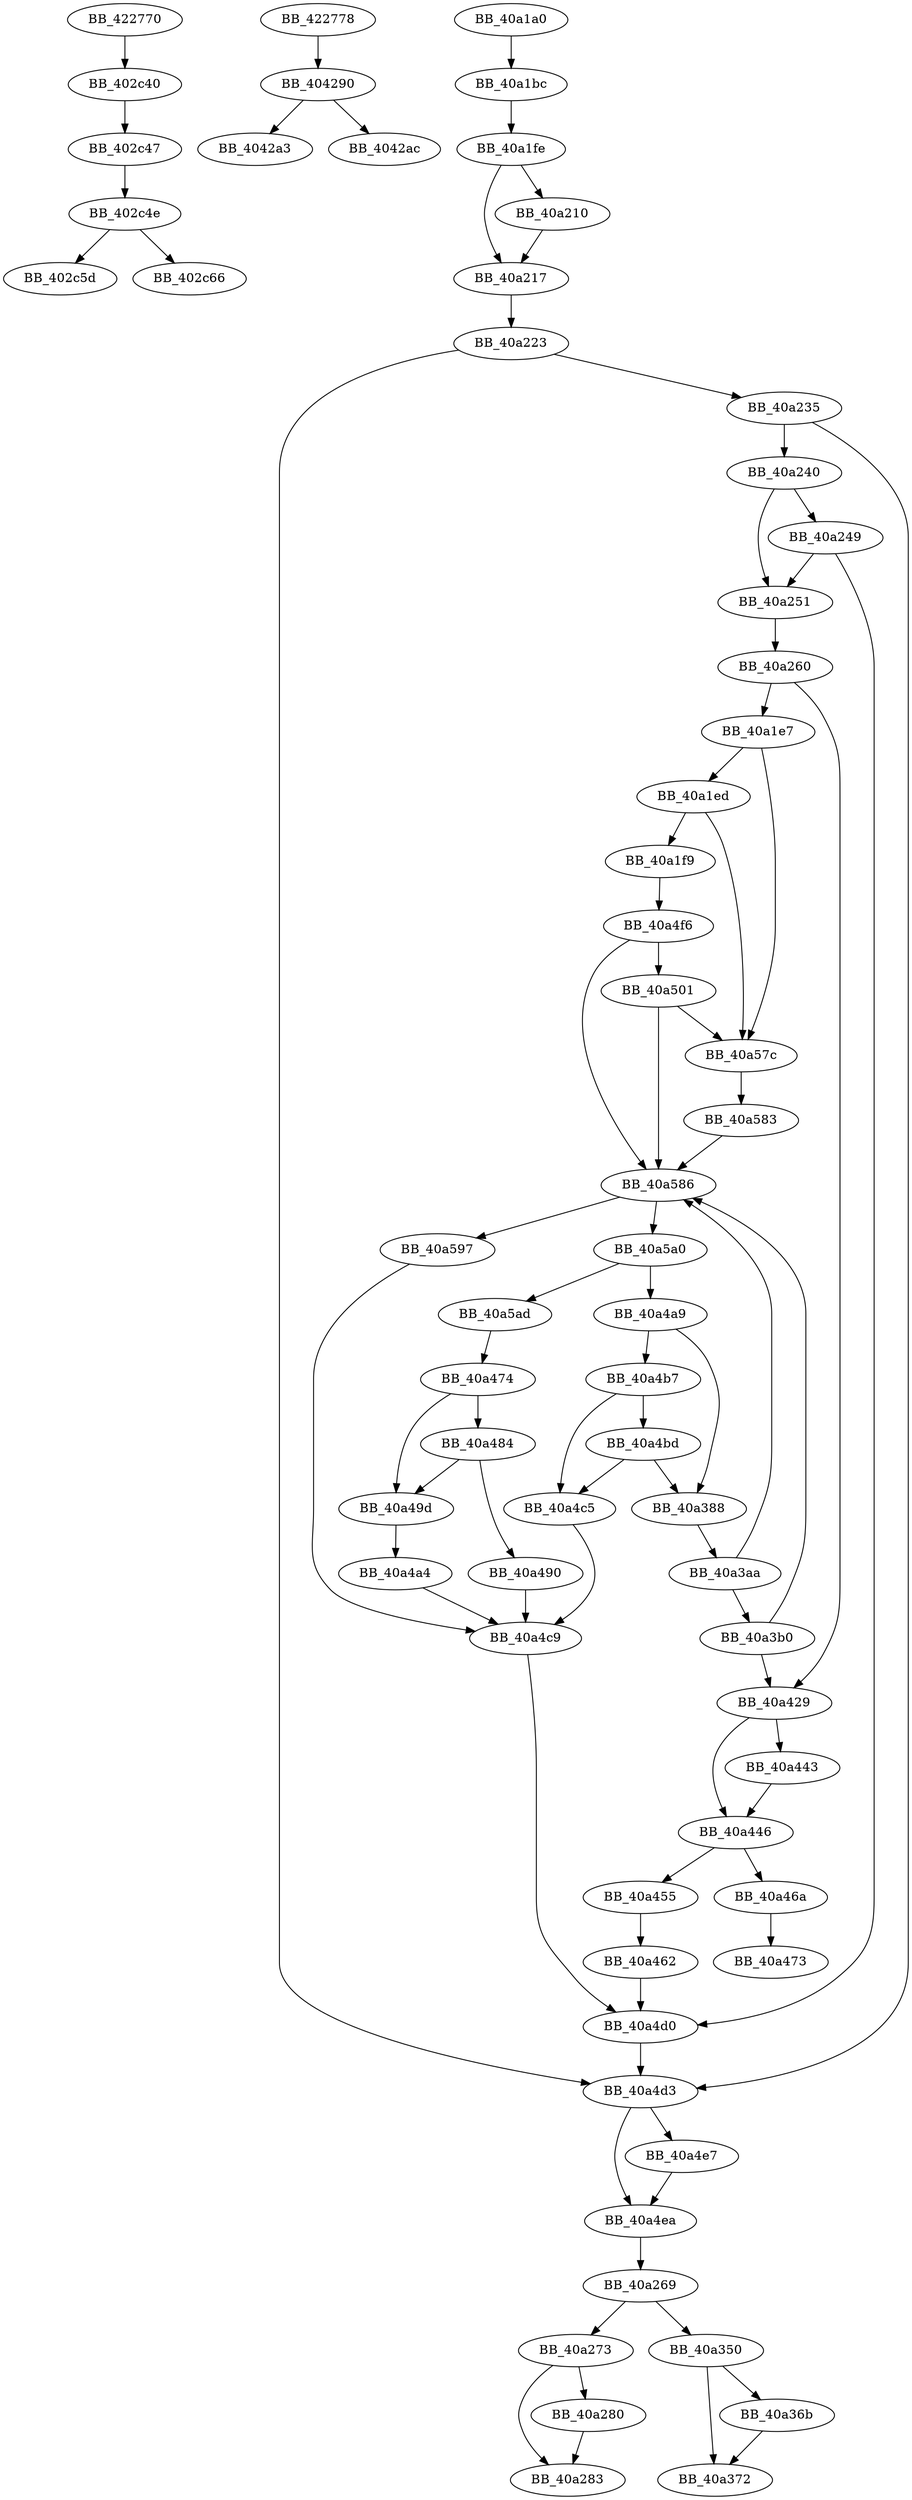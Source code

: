 DiGraph sub_40A1A0{
BB_402c40->BB_402c47
BB_402c47->BB_402c4e
BB_402c4e->BB_402c5d
BB_402c4e->BB_402c66
BB_404290->BB_4042a3
BB_404290->BB_4042ac
BB_40a1a0->BB_40a1bc
BB_40a1bc->BB_40a1fe
BB_40a1e7->BB_40a1ed
BB_40a1e7->BB_40a57c
BB_40a1ed->BB_40a1f9
BB_40a1ed->BB_40a57c
BB_40a1f9->BB_40a4f6
BB_40a1fe->BB_40a210
BB_40a1fe->BB_40a217
BB_40a210->BB_40a217
BB_40a217->BB_40a223
BB_40a223->BB_40a235
BB_40a223->BB_40a4d3
BB_40a235->BB_40a240
BB_40a235->BB_40a4d3
BB_40a240->BB_40a249
BB_40a240->BB_40a251
BB_40a249->BB_40a251
BB_40a249->BB_40a4d0
BB_40a251->BB_40a260
BB_40a260->BB_40a1e7
BB_40a260->BB_40a429
BB_40a269->BB_40a273
BB_40a269->BB_40a350
BB_40a273->BB_40a280
BB_40a273->BB_40a283
BB_40a280->BB_40a283
BB_40a350->BB_40a36b
BB_40a350->BB_40a372
BB_40a36b->BB_40a372
BB_40a388->BB_40a3aa
BB_40a3aa->BB_40a3b0
BB_40a3aa->BB_40a586
BB_40a3b0->BB_40a429
BB_40a3b0->BB_40a586
BB_40a429->BB_40a443
BB_40a429->BB_40a446
BB_40a443->BB_40a446
BB_40a446->BB_40a455
BB_40a446->BB_40a46a
BB_40a455->BB_40a462
BB_40a462->BB_40a4d0
BB_40a46a->BB_40a473
BB_40a474->BB_40a484
BB_40a474->BB_40a49d
BB_40a484->BB_40a490
BB_40a484->BB_40a49d
BB_40a490->BB_40a4c9
BB_40a49d->BB_40a4a4
BB_40a4a4->BB_40a4c9
BB_40a4a9->BB_40a388
BB_40a4a9->BB_40a4b7
BB_40a4b7->BB_40a4bd
BB_40a4b7->BB_40a4c5
BB_40a4bd->BB_40a388
BB_40a4bd->BB_40a4c5
BB_40a4c5->BB_40a4c9
BB_40a4c9->BB_40a4d0
BB_40a4d0->BB_40a4d3
BB_40a4d3->BB_40a4e7
BB_40a4d3->BB_40a4ea
BB_40a4e7->BB_40a4ea
BB_40a4ea->BB_40a269
BB_40a4f6->BB_40a501
BB_40a4f6->BB_40a586
BB_40a501->BB_40a57c
BB_40a501->BB_40a586
BB_40a57c->BB_40a583
BB_40a583->BB_40a586
BB_40a586->BB_40a597
BB_40a586->BB_40a5a0
BB_40a597->BB_40a4c9
BB_40a5a0->BB_40a4a9
BB_40a5a0->BB_40a5ad
BB_40a5ad->BB_40a474
BB_422770->BB_402c40
BB_422778->BB_404290
}
